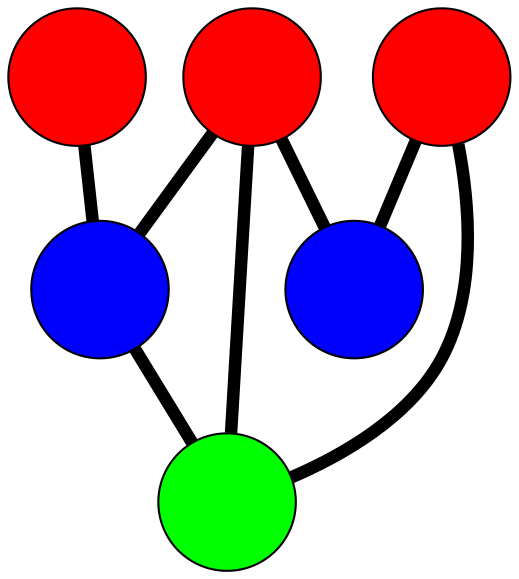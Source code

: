 graph G {
	graph [bb="-149.13,-156.15,148.99,165.36",
		overlap=false,
		sep=0.0,
		splines=true
	];
	node [color=black,
		fixedsize=true,
		fontname="Latin Modern Math",
		fontsize=42,
		height=.92,
		label="\N",
		penwidth=1,
		shape=circle,
		width=.92
	];
	edge [color=black,
		penwidth=6,
		style=bold
	];
	0	 [fillcolor=red,
		height=0.91667,
		label="",
		pos="47.783,27.826",
		style=filled,
		width=0.91667];
	3	 [fillcolor=blue,
		height=0.91667,
		label="",
		pos="-47.284,58.351",
		style=filled,
		width=0.91667];
	0 -- 3	 [pos="16.127,37.99 5.8647,41.285 -5.5135,44.939 -15.766,48.231"];
	4	 [fillcolor=blue,
		height=0.91667,
		label="",
		pos="115.99,-54.562",
		style=filled,
		width=0.91667];
	0 -- 4	 [pos="68.992,2.2094 77.205,-7.7102 86.588,-19.043 94.799,-28.961"];
	5	 [fillcolor=green,
		height=0.91667,
		label="",
		pos="-34.161,-40.819",
		style=filled,
		width=0.91667];
	0 -- 5	 [pos="22.305,6.4824 12.439,-1.7826 1.1668,-11.225 -8.6979,-19.489"];
	1	 [fillcolor=red,
		height=0.91667,
		label="",
		pos="-116.13,132.36",
		style=filled,
		width=0.91667];
	1 -- 3	 [pos="-93.589,108.13 -85.981,99.947 -77.491,90.821 -69.878,82.638"];
	2	 [fillcolor=red,
		height=0.91667,
		label="",
		pos="33.799,-123.15",
		style=filled,
		width=0.91667];
	2 -- 4	 [pos="59.356,-101.83 69.253,-93.569 80.559,-84.133 90.454,-75.876"];
	2 -- 5	 [pos="12.669,-97.554 4.4865,-87.641 -4.8619,-76.315 -13.043,-66.403"];
	3 -- 5	 [pos="-42.95,25.604 -41.532,14.885 -39.956,2.9741 -38.534,-7.7677"];
}
